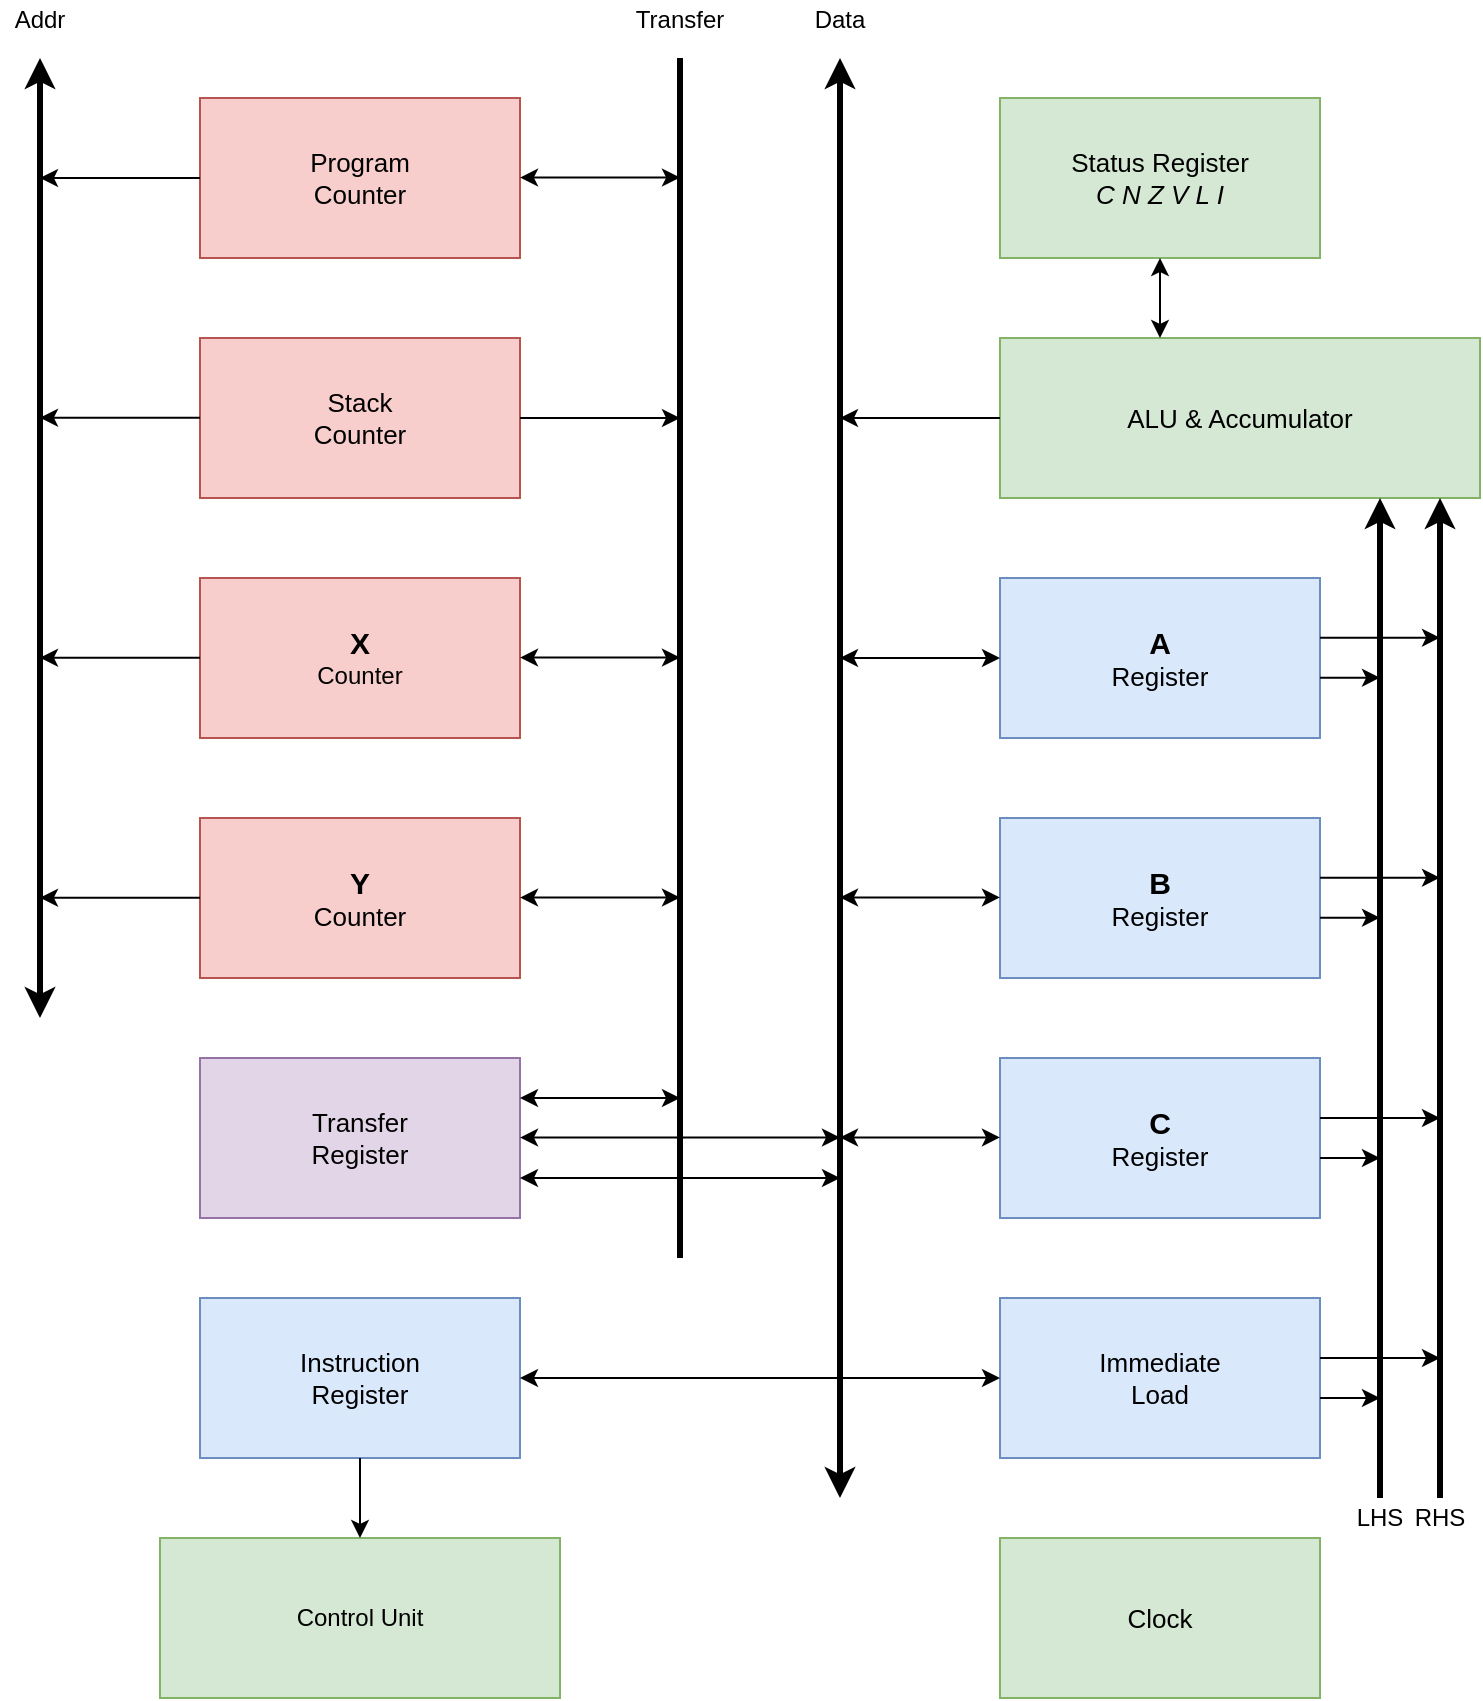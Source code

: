 <mxfile version="14.8.6" type="device"><diagram id="reh2PTO7T1ulF11eZa6W" name="Page-1"><mxGraphModel dx="1422" dy="771" grid="1" gridSize="10" guides="1" tooltips="1" connect="1" arrows="1" fold="1" page="1" pageScale="1" pageWidth="850" pageHeight="1100" math="0" shadow="0"><root><mxCell id="0"/><mxCell id="1" parent="0"/><mxCell id="C1QmIY7gM2qUQd5M2yED-1" value="&lt;div&gt;&lt;b&gt;&lt;font style=&quot;font-size: 15px&quot;&gt;A&lt;/font&gt;&lt;/b&gt;&lt;/div&gt;&lt;div&gt;&lt;font style=&quot;font-size: 13px&quot;&gt;Register&lt;/font&gt;&lt;/div&gt;" style="rounded=0;whiteSpace=wrap;html=1;fillColor=#dae8fc;strokeColor=#6c8ebf;" parent="1" vertex="1"><mxGeometry x="540" y="319" width="160" height="80" as="geometry"/></mxCell><mxCell id="C1QmIY7gM2qUQd5M2yED-4" value="&lt;font style=&quot;font-size: 13px&quot;&gt;ALU &amp;amp; Accumulator&lt;/font&gt;" style="rounded=0;whiteSpace=wrap;html=1;fillColor=#d5e8d4;strokeColor=#82b366;" parent="1" vertex="1"><mxGeometry x="540" y="199" width="240" height="80" as="geometry"/></mxCell><mxCell id="C1QmIY7gM2qUQd5M2yED-5" value="&lt;div&gt;&lt;b&gt;&lt;font style=&quot;font-size: 15px&quot;&gt;B&lt;/font&gt;&lt;/b&gt;&lt;/div&gt;&lt;div&gt;&lt;font style=&quot;font-size: 13px&quot;&gt;Register&lt;/font&gt;&lt;/div&gt;" style="rounded=0;whiteSpace=wrap;html=1;fillColor=#dae8fc;strokeColor=#6c8ebf;" parent="1" vertex="1"><mxGeometry x="540" y="439" width="160" height="80" as="geometry"/></mxCell><mxCell id="C1QmIY7gM2qUQd5M2yED-6" value="&lt;div&gt;&lt;b&gt;&lt;font style=&quot;font-size: 15px&quot;&gt;C&lt;/font&gt;&lt;/b&gt;&lt;/div&gt;&lt;div&gt;&lt;font style=&quot;font-size: 13px&quot;&gt;Register&lt;/font&gt;&lt;/div&gt;" style="rounded=0;whiteSpace=wrap;html=1;fillColor=#dae8fc;strokeColor=#6c8ebf;" parent="1" vertex="1"><mxGeometry x="540" y="559" width="160" height="80" as="geometry"/></mxCell><mxCell id="C1QmIY7gM2qUQd5M2yED-7" value="&lt;div style=&quot;font-size: 13px&quot;&gt;&lt;font style=&quot;font-size: 13px&quot;&gt;Immediate&lt;/font&gt;&lt;/div&gt;&lt;div style=&quot;font-size: 13px&quot;&gt;&lt;font style=&quot;font-size: 13px&quot;&gt;Load&lt;/font&gt;&lt;/div&gt;" style="rounded=0;whiteSpace=wrap;html=1;fillColor=#dae8fc;strokeColor=#6c8ebf;" parent="1" vertex="1"><mxGeometry x="540" y="679" width="160" height="80" as="geometry"/></mxCell><mxCell id="C1QmIY7gM2qUQd5M2yED-8" value="&lt;div style=&quot;font-size: 13px&quot;&gt;&lt;font style=&quot;font-size: 13px&quot;&gt;Status Register&lt;/font&gt;&lt;/div&gt;&lt;div style=&quot;font-size: 13px&quot;&gt;&lt;font style=&quot;font-size: 13px&quot;&gt;&lt;i&gt;C N Z V L I&lt;/i&gt;&lt;br&gt;&lt;/font&gt;&lt;/div&gt;" style="rounded=0;whiteSpace=wrap;html=1;fillColor=#d5e8d4;strokeColor=#82b366;" parent="1" vertex="1"><mxGeometry x="540" y="79" width="160" height="80" as="geometry"/></mxCell><mxCell id="C1QmIY7gM2qUQd5M2yED-9" value="&lt;div style=&quot;font-size: 13px&quot;&gt;&lt;font style=&quot;font-size: 13px&quot;&gt;Program&lt;/font&gt;&lt;/div&gt;&lt;div style=&quot;font-size: 13px&quot;&gt;&lt;font style=&quot;font-size: 13px&quot;&gt;Counter&lt;/font&gt;&lt;/div&gt;" style="rounded=0;whiteSpace=wrap;html=1;fillColor=#f8cecc;strokeColor=#b85450;" parent="1" vertex="1"><mxGeometry x="140" y="79" width="160" height="80" as="geometry"/></mxCell><mxCell id="C1QmIY7gM2qUQd5M2yED-10" value="&lt;div style=&quot;font-size: 13px&quot;&gt;&lt;font style=&quot;font-size: 13px&quot;&gt;Stack&lt;/font&gt;&lt;/div&gt;&lt;div style=&quot;font-size: 13px&quot;&gt;&lt;font style=&quot;font-size: 13px&quot;&gt;Counter&lt;/font&gt;&lt;/div&gt;" style="rounded=0;whiteSpace=wrap;html=1;fillColor=#f8cecc;strokeColor=#b85450;" parent="1" vertex="1"><mxGeometry x="140" y="199" width="160" height="80" as="geometry"/></mxCell><mxCell id="C1QmIY7gM2qUQd5M2yED-11" value="&lt;div&gt;&lt;font size=&quot;1&quot;&gt;&lt;b style=&quot;font-size: 15px&quot;&gt;X&lt;/b&gt;&lt;/font&gt;&lt;/div&gt;&lt;div&gt;Counter&lt;/div&gt;" style="rounded=0;whiteSpace=wrap;html=1;fillColor=#f8cecc;strokeColor=#b85450;" parent="1" vertex="1"><mxGeometry x="140" y="319" width="160" height="80" as="geometry"/></mxCell><mxCell id="C1QmIY7gM2qUQd5M2yED-12" value="&lt;div&gt;&lt;font size=&quot;1&quot;&gt;&lt;b style=&quot;font-size: 15px&quot;&gt;Y&lt;/b&gt;&lt;/font&gt;&lt;/div&gt;&lt;div&gt;&lt;font style=&quot;font-size: 13px&quot;&gt;Counter&lt;/font&gt;&lt;/div&gt;" style="rounded=0;whiteSpace=wrap;html=1;fillColor=#f8cecc;strokeColor=#b85450;" parent="1" vertex="1"><mxGeometry x="140" y="439" width="160" height="80" as="geometry"/></mxCell><mxCell id="C1QmIY7gM2qUQd5M2yED-13" value="&lt;div style=&quot;font-size: 13px&quot;&gt;&lt;font style=&quot;font-size: 13px&quot;&gt;Transfer&lt;/font&gt;&lt;/div&gt;&lt;div style=&quot;font-size: 13px&quot;&gt;&lt;font style=&quot;font-size: 13px&quot;&gt;Register&lt;/font&gt;&lt;/div&gt;" style="rounded=0;whiteSpace=wrap;html=1;fillColor=#e1d5e7;strokeColor=#9673a6;" parent="1" vertex="1"><mxGeometry x="140" y="559" width="160" height="80" as="geometry"/></mxCell><mxCell id="C1QmIY7gM2qUQd5M2yED-14" value="&lt;div style=&quot;font-size: 13px&quot;&gt;&lt;font style=&quot;font-size: 13px&quot;&gt;Instruction&lt;/font&gt;&lt;/div&gt;&lt;div style=&quot;font-size: 13px&quot;&gt;&lt;font style=&quot;font-size: 13px&quot;&gt;Register&lt;/font&gt;&lt;/div&gt;" style="rounded=0;whiteSpace=wrap;html=1;fillColor=#dae8fc;strokeColor=#6c8ebf;" parent="1" vertex="1"><mxGeometry x="140" y="679" width="160" height="80" as="geometry"/></mxCell><mxCell id="C1QmIY7gM2qUQd5M2yED-15" value="Control Unit" style="rounded=0;whiteSpace=wrap;html=1;fillColor=#d5e8d4;strokeColor=#82b366;" parent="1" vertex="1"><mxGeometry x="120" y="799" width="200" height="80" as="geometry"/></mxCell><mxCell id="C1QmIY7gM2qUQd5M2yED-16" value="&lt;font style=&quot;font-size: 13px&quot;&gt;Clock&lt;/font&gt;" style="rounded=0;whiteSpace=wrap;html=1;fillColor=#d5e8d4;strokeColor=#82b366;" parent="1" vertex="1"><mxGeometry x="540" y="799" width="160" height="80" as="geometry"/></mxCell><mxCell id="C1QmIY7gM2qUQd5M2yED-18" value="" style="endArrow=classic;html=1;strokeWidth=3;" parent="1" edge="1"><mxGeometry width="50" height="50" relative="1" as="geometry"><mxPoint x="730" y="779" as="sourcePoint"/><mxPoint x="730" y="279" as="targetPoint"/></mxGeometry></mxCell><mxCell id="C1QmIY7gM2qUQd5M2yED-19" value="" style="endArrow=classic;html=1;strokeWidth=3;" parent="1" edge="1"><mxGeometry width="50" height="50" relative="1" as="geometry"><mxPoint x="760" y="779" as="sourcePoint"/><mxPoint x="760" y="279" as="targetPoint"/></mxGeometry></mxCell><mxCell id="C1QmIY7gM2qUQd5M2yED-20" value="" style="endArrow=classic;startArrow=classic;html=1;strokeWidth=3;" parent="1" edge="1"><mxGeometry width="50" height="50" relative="1" as="geometry"><mxPoint x="460" y="779" as="sourcePoint"/><mxPoint x="460" y="59" as="targetPoint"/></mxGeometry></mxCell><mxCell id="C1QmIY7gM2qUQd5M2yED-21" value="" style="endArrow=classic;html=1;exitX=0;exitY=0.5;exitDx=0;exitDy=0;" parent="1" source="C1QmIY7gM2qUQd5M2yED-4" edge="1"><mxGeometry width="50" height="50" relative="1" as="geometry"><mxPoint x="480" y="264" as="sourcePoint"/><mxPoint x="460" y="239" as="targetPoint"/></mxGeometry></mxCell><mxCell id="C1QmIY7gM2qUQd5M2yED-25" value="" style="endArrow=classic;startArrow=classic;html=1;" parent="1" edge="1"><mxGeometry width="50" height="50" relative="1" as="geometry"><mxPoint x="460" y="359" as="sourcePoint"/><mxPoint x="540" y="359" as="targetPoint"/></mxGeometry></mxCell><mxCell id="C1QmIY7gM2qUQd5M2yED-26" value="" style="endArrow=classic;startArrow=classic;html=1;" parent="1" edge="1"><mxGeometry width="50" height="50" relative="1" as="geometry"><mxPoint x="460" y="478.71" as="sourcePoint"/><mxPoint x="540" y="478.71" as="targetPoint"/></mxGeometry></mxCell><mxCell id="C1QmIY7gM2qUQd5M2yED-27" value="" style="endArrow=classic;startArrow=classic;html=1;" parent="1" edge="1"><mxGeometry width="50" height="50" relative="1" as="geometry"><mxPoint x="460" y="598.71" as="sourcePoint"/><mxPoint x="540" y="598.71" as="targetPoint"/></mxGeometry></mxCell><mxCell id="C1QmIY7gM2qUQd5M2yED-28" value="" style="endArrow=classic;html=1;" parent="1" edge="1"><mxGeometry width="50" height="50" relative="1" as="geometry"><mxPoint x="460" y="719" as="sourcePoint"/><mxPoint x="540" y="719" as="targetPoint"/></mxGeometry></mxCell><mxCell id="C1QmIY7gM2qUQd5M2yED-29" value="" style="endArrow=classic;html=1;" parent="1" edge="1"><mxGeometry width="50" height="50" relative="1" as="geometry"><mxPoint x="700" y="709" as="sourcePoint"/><mxPoint x="760" y="709" as="targetPoint"/></mxGeometry></mxCell><mxCell id="C1QmIY7gM2qUQd5M2yED-30" value="" style="endArrow=classic;html=1;" parent="1" edge="1"><mxGeometry width="50" height="50" relative="1" as="geometry"><mxPoint x="700" y="729" as="sourcePoint"/><mxPoint x="730" y="729" as="targetPoint"/></mxGeometry></mxCell><mxCell id="C1QmIY7gM2qUQd5M2yED-31" value="" style="endArrow=classic;html=1;" parent="1" edge="1"><mxGeometry width="50" height="50" relative="1" as="geometry"><mxPoint x="700" y="589" as="sourcePoint"/><mxPoint x="760" y="589" as="targetPoint"/></mxGeometry></mxCell><mxCell id="C1QmIY7gM2qUQd5M2yED-32" value="" style="endArrow=classic;html=1;" parent="1" edge="1"><mxGeometry width="50" height="50" relative="1" as="geometry"><mxPoint x="700" y="609" as="sourcePoint"/><mxPoint x="730" y="609" as="targetPoint"/></mxGeometry></mxCell><mxCell id="C1QmIY7gM2qUQd5M2yED-33" value="" style="endArrow=classic;html=1;" parent="1" edge="1"><mxGeometry width="50" height="50" relative="1" as="geometry"><mxPoint x="700" y="468.83" as="sourcePoint"/><mxPoint x="760" y="468.83" as="targetPoint"/></mxGeometry></mxCell><mxCell id="C1QmIY7gM2qUQd5M2yED-34" value="" style="endArrow=classic;html=1;" parent="1" edge="1"><mxGeometry width="50" height="50" relative="1" as="geometry"><mxPoint x="700" y="488.83" as="sourcePoint"/><mxPoint x="730" y="488.83" as="targetPoint"/></mxGeometry></mxCell><mxCell id="C1QmIY7gM2qUQd5M2yED-35" value="" style="endArrow=classic;html=1;" parent="1" edge="1"><mxGeometry width="50" height="50" relative="1" as="geometry"><mxPoint x="700" y="348.83" as="sourcePoint"/><mxPoint x="760" y="348.83" as="targetPoint"/></mxGeometry></mxCell><mxCell id="C1QmIY7gM2qUQd5M2yED-36" value="" style="endArrow=classic;html=1;" parent="1" edge="1"><mxGeometry width="50" height="50" relative="1" as="geometry"><mxPoint x="700" y="368.83" as="sourcePoint"/><mxPoint x="730" y="368.83" as="targetPoint"/></mxGeometry></mxCell><mxCell id="C1QmIY7gM2qUQd5M2yED-37" value="" style="endArrow=none;html=1;strokeWidth=3;" parent="1" edge="1"><mxGeometry width="50" height="50" relative="1" as="geometry"><mxPoint x="380" y="659" as="sourcePoint"/><mxPoint x="380" y="59" as="targetPoint"/></mxGeometry></mxCell><mxCell id="C1QmIY7gM2qUQd5M2yED-38" value="" style="endArrow=classic;startArrow=classic;html=1;" parent="1" edge="1"><mxGeometry width="50" height="50" relative="1" as="geometry"><mxPoint x="300" y="358.8" as="sourcePoint"/><mxPoint x="380" y="358.8" as="targetPoint"/></mxGeometry></mxCell><mxCell id="C1QmIY7gM2qUQd5M2yED-39" value="" style="endArrow=classic;startArrow=classic;html=1;" parent="1" edge="1"><mxGeometry width="50" height="50" relative="1" as="geometry"><mxPoint x="300" y="478.8" as="sourcePoint"/><mxPoint x="380" y="478.8" as="targetPoint"/></mxGeometry></mxCell><mxCell id="C1QmIY7gM2qUQd5M2yED-40" value="" style="endArrow=classic;startArrow=classic;html=1;" parent="1" edge="1"><mxGeometry width="50" height="50" relative="1" as="geometry"><mxPoint x="300" y="118.8" as="sourcePoint"/><mxPoint x="380" y="118.8" as="targetPoint"/></mxGeometry></mxCell><mxCell id="C1QmIY7gM2qUQd5M2yED-41" value="" style="endArrow=classic;startArrow=classic;html=1;" parent="1" edge="1"><mxGeometry width="50" height="50" relative="1" as="geometry"><mxPoint x="300" y="579" as="sourcePoint"/><mxPoint x="380" y="579" as="targetPoint"/></mxGeometry></mxCell><mxCell id="C1QmIY7gM2qUQd5M2yED-42" value="" style="endArrow=classic;startArrow=classic;html=1;" parent="1" edge="1"><mxGeometry width="50" height="50" relative="1" as="geometry"><mxPoint x="300" y="598.76" as="sourcePoint"/><mxPoint x="460" y="598.76" as="targetPoint"/></mxGeometry></mxCell><mxCell id="C1QmIY7gM2qUQd5M2yED-43" value="" style="endArrow=classic;startArrow=classic;html=1;" parent="1" edge="1"><mxGeometry width="50" height="50" relative="1" as="geometry"><mxPoint x="300" y="619" as="sourcePoint"/><mxPoint x="460" y="619" as="targetPoint"/></mxGeometry></mxCell><mxCell id="C1QmIY7gM2qUQd5M2yED-44" value="" style="endArrow=classic;html=1;" parent="1" edge="1"><mxGeometry width="50" height="50" relative="1" as="geometry"><mxPoint x="460" y="719" as="sourcePoint"/><mxPoint x="300" y="719" as="targetPoint"/></mxGeometry></mxCell><mxCell id="C1QmIY7gM2qUQd5M2yED-45" value="" style="endArrow=classic;html=1;entryX=0.5;entryY=0;entryDx=0;entryDy=0;exitX=0.5;exitY=1;exitDx=0;exitDy=0;" parent="1" source="C1QmIY7gM2qUQd5M2yED-14" target="C1QmIY7gM2qUQd5M2yED-15" edge="1"><mxGeometry width="50" height="50" relative="1" as="geometry"><mxPoint x="470" y="729" as="sourcePoint"/><mxPoint x="310.0" y="729" as="targetPoint"/></mxGeometry></mxCell><mxCell id="C1QmIY7gM2qUQd5M2yED-46" value="" style="endArrow=classic;html=1;" parent="1" edge="1"><mxGeometry width="50" height="50" relative="1" as="geometry"><mxPoint x="300" y="239" as="sourcePoint"/><mxPoint x="380" y="239" as="targetPoint"/></mxGeometry></mxCell><mxCell id="C1QmIY7gM2qUQd5M2yED-47" value="" style="endArrow=classic;startArrow=classic;html=1;strokeWidth=3;" parent="1" edge="1"><mxGeometry width="50" height="50" relative="1" as="geometry"><mxPoint x="60" y="539" as="sourcePoint"/><mxPoint x="60" y="59" as="targetPoint"/></mxGeometry></mxCell><mxCell id="C1QmIY7gM2qUQd5M2yED-48" value="" style="endArrow=classic;html=1;" parent="1" edge="1"><mxGeometry width="50" height="50" relative="1" as="geometry"><mxPoint x="140" y="119" as="sourcePoint"/><mxPoint x="60" y="119" as="targetPoint"/></mxGeometry></mxCell><mxCell id="C1QmIY7gM2qUQd5M2yED-49" value="" style="endArrow=classic;html=1;" parent="1" edge="1"><mxGeometry width="50" height="50" relative="1" as="geometry"><mxPoint x="140" y="238.83" as="sourcePoint"/><mxPoint x="60" y="238.83" as="targetPoint"/></mxGeometry></mxCell><mxCell id="C1QmIY7gM2qUQd5M2yED-50" value="" style="endArrow=classic;html=1;" parent="1" edge="1"><mxGeometry width="50" height="50" relative="1" as="geometry"><mxPoint x="140" y="358.83" as="sourcePoint"/><mxPoint x="60" y="358.83" as="targetPoint"/></mxGeometry></mxCell><mxCell id="C1QmIY7gM2qUQd5M2yED-51" value="" style="endArrow=classic;html=1;" parent="1" edge="1"><mxGeometry width="50" height="50" relative="1" as="geometry"><mxPoint x="140" y="478.83" as="sourcePoint"/><mxPoint x="60" y="478.83" as="targetPoint"/></mxGeometry></mxCell><mxCell id="C1QmIY7gM2qUQd5M2yED-53" value="" style="endArrow=classic;startArrow=classic;html=1;entryX=0.5;entryY=1;entryDx=0;entryDy=0;" parent="1" target="C1QmIY7gM2qUQd5M2yED-8" edge="1"><mxGeometry width="50" height="50" relative="1" as="geometry"><mxPoint x="620" y="199" as="sourcePoint"/><mxPoint x="670" y="149" as="targetPoint"/></mxGeometry></mxCell><mxCell id="C1QmIY7gM2qUQd5M2yED-59" value="Transfer" style="text;html=1;strokeColor=none;fillColor=none;align=center;verticalAlign=middle;whiteSpace=wrap;rounded=0;" parent="1" vertex="1"><mxGeometry x="360" y="30" width="40" height="20" as="geometry"/></mxCell><mxCell id="C1QmIY7gM2qUQd5M2yED-60" value="Data" style="text;html=1;strokeColor=none;fillColor=none;align=center;verticalAlign=middle;whiteSpace=wrap;rounded=0;" parent="1" vertex="1"><mxGeometry x="440" y="30" width="40" height="20" as="geometry"/></mxCell><mxCell id="C1QmIY7gM2qUQd5M2yED-61" value="Addr" style="text;html=1;strokeColor=none;fillColor=none;align=center;verticalAlign=middle;whiteSpace=wrap;rounded=0;" parent="1" vertex="1"><mxGeometry x="40" y="30" width="40" height="20" as="geometry"/></mxCell><mxCell id="C1QmIY7gM2qUQd5M2yED-62" value="LHS" style="text;html=1;strokeColor=none;fillColor=none;align=center;verticalAlign=middle;whiteSpace=wrap;rounded=0;" parent="1" vertex="1"><mxGeometry x="710" y="779" width="40" height="20" as="geometry"/></mxCell><mxCell id="C1QmIY7gM2qUQd5M2yED-63" value="RHS" style="text;html=1;strokeColor=none;fillColor=none;align=center;verticalAlign=middle;whiteSpace=wrap;rounded=0;" parent="1" vertex="1"><mxGeometry x="740" y="779" width="40" height="20" as="geometry"/></mxCell></root></mxGraphModel></diagram></mxfile>